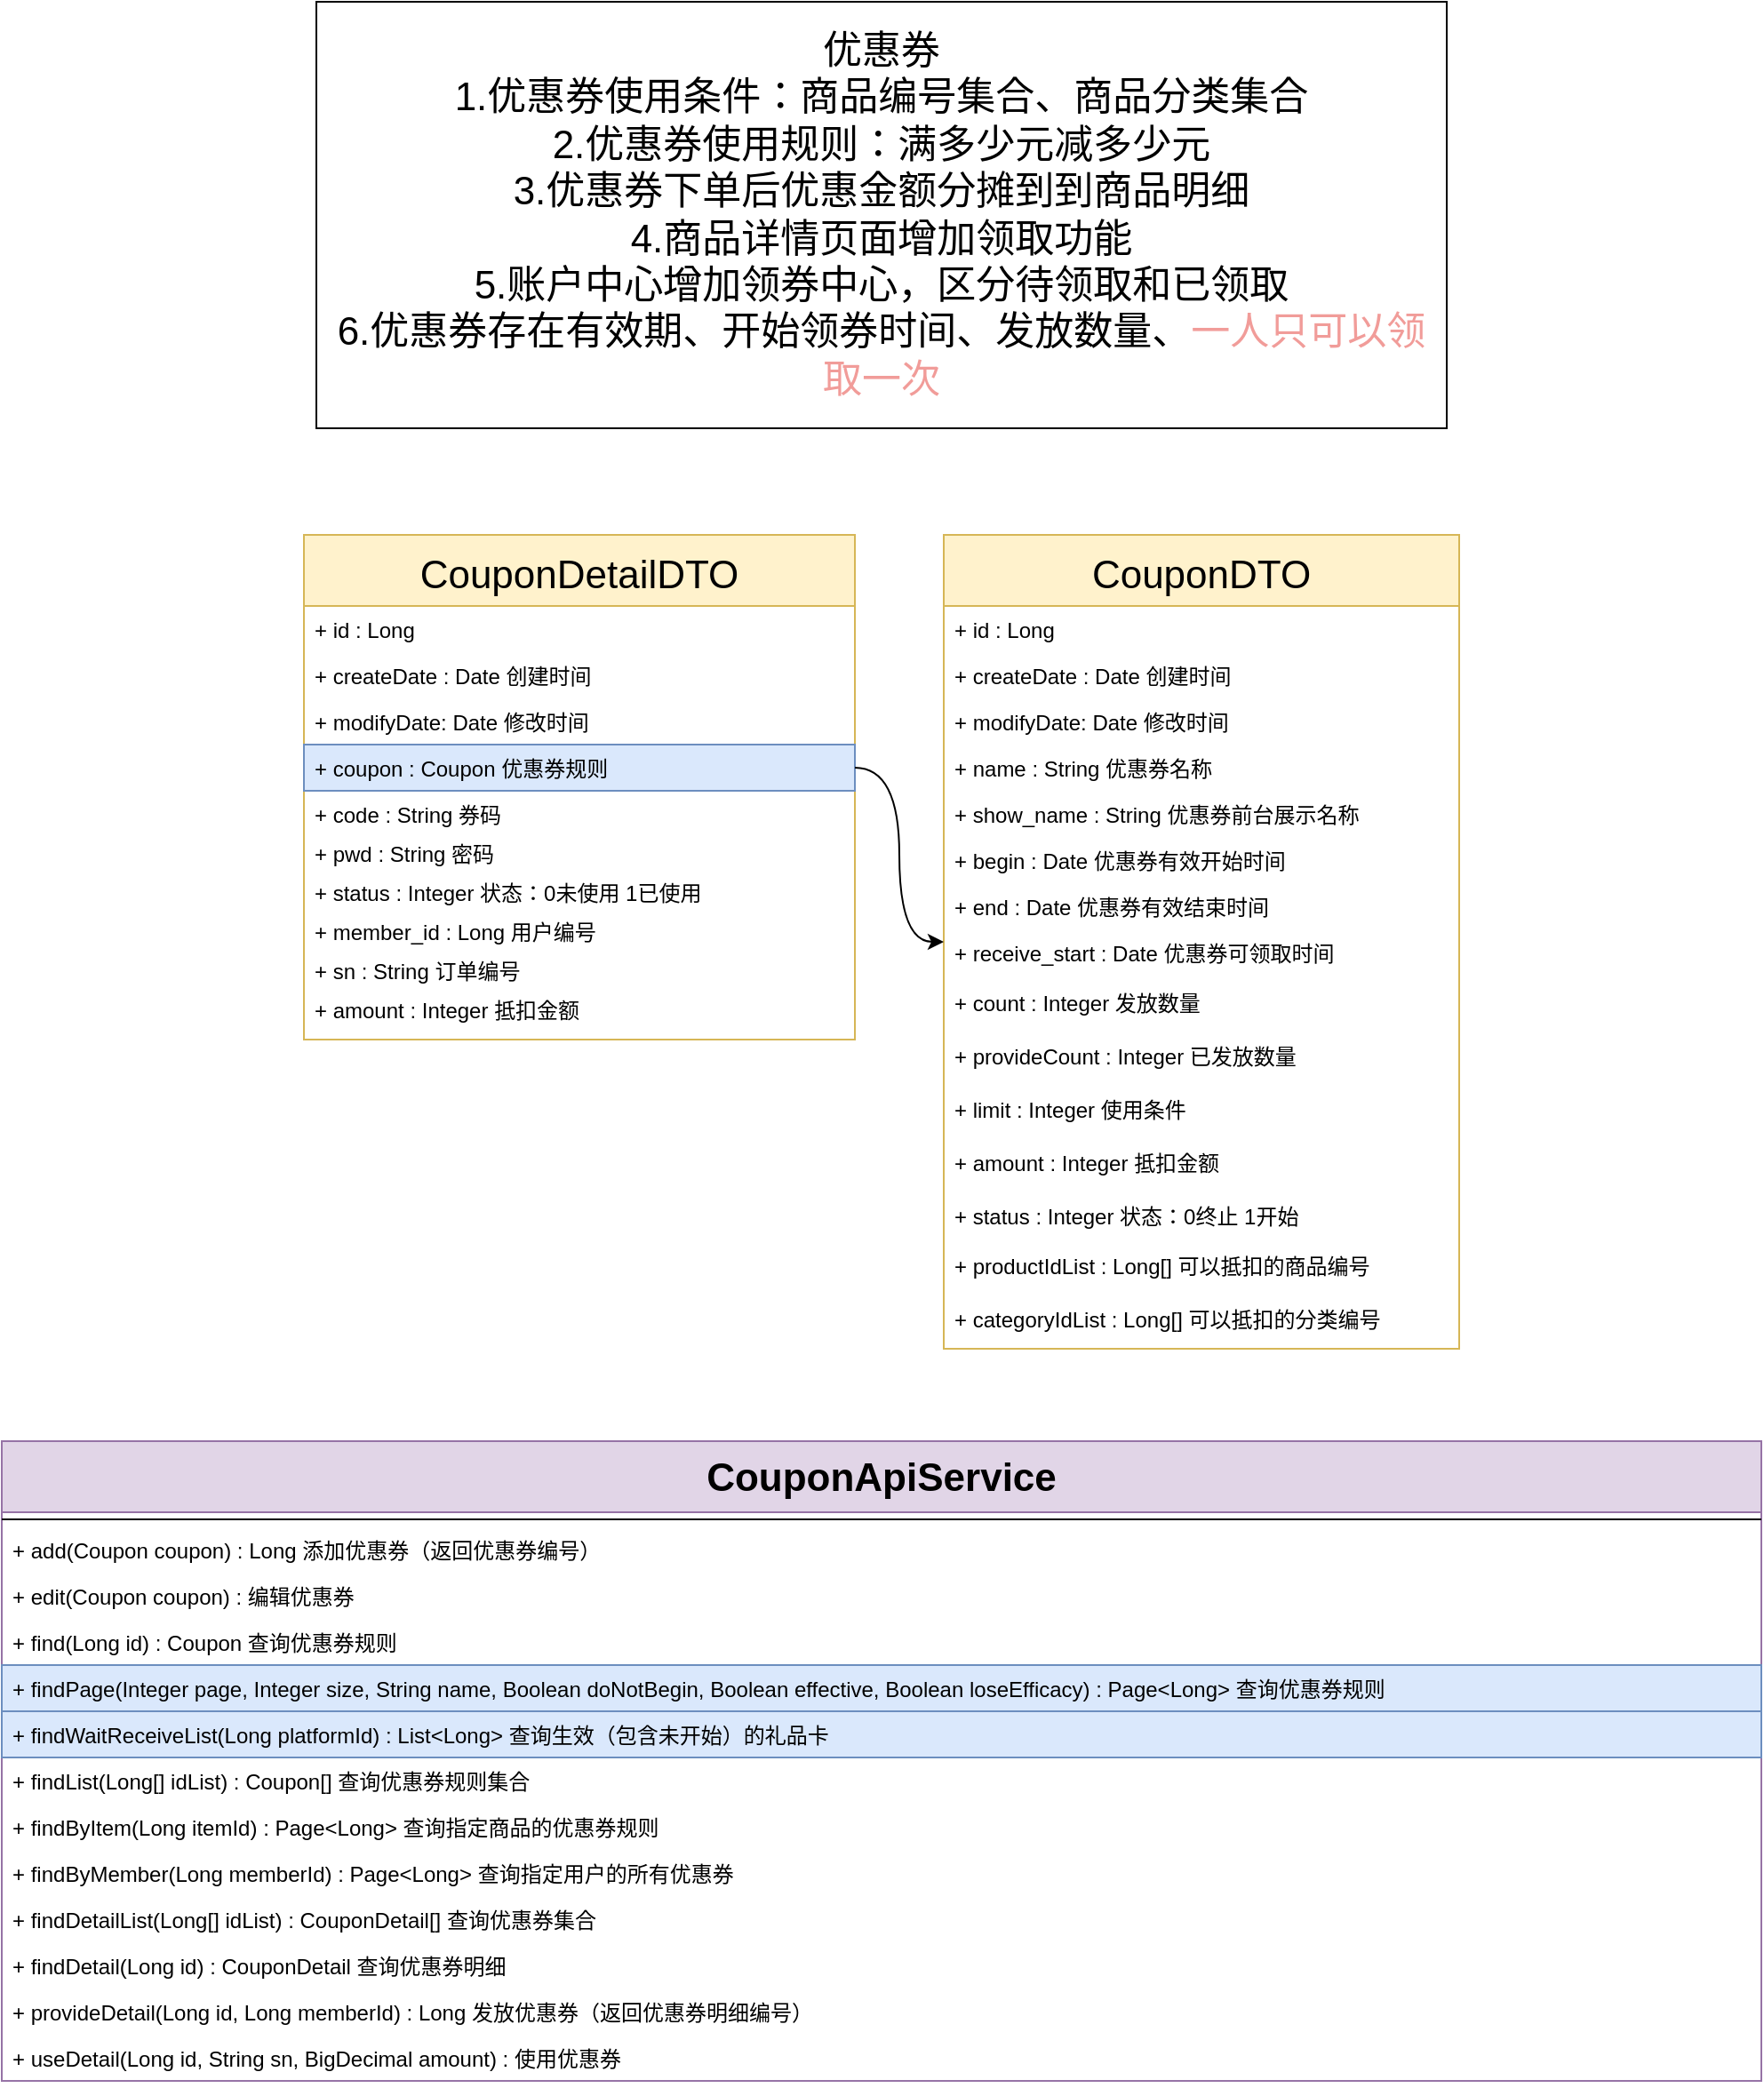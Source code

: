 <mxfile version="14.4.4" type="github">
  <diagram id="7-BjknyPTh8WhSLuoHJY" name="第 1 页">
    <mxGraphModel dx="2062" dy="1080" grid="1" gridSize="10" guides="1" tooltips="1" connect="1" arrows="1" fold="1" page="1" pageScale="1" pageWidth="827" pageHeight="1169" math="0" shadow="0">
      <root>
        <mxCell id="0" />
        <mxCell id="1" parent="0" />
        <mxCell id="1OUxAseQ3Wfj7Y-DSnkB-2" value="优惠券&lt;br style=&quot;font-size: 22px&quot;&gt;1.优惠券使用条件：商品编号集合、商品分类集合&lt;br style=&quot;font-size: 22px&quot;&gt;2.优惠券使用规则：满多少元减多少元&lt;br style=&quot;font-size: 22px&quot;&gt;3.优惠券下单后优惠金额分摊到到商品明细&lt;br style=&quot;font-size: 22px&quot;&gt;4.商品详情页面增加领取功能&lt;br style=&quot;font-size: 22px&quot;&gt;5.账户中心增加领券中心，区分待领取和已领取&lt;br&gt;6.优惠券存在有效期、开始领券时间、发放数量、&lt;font color=&quot;#f19c99&quot;&gt;一人只可以领取一次&lt;/font&gt;" style="rounded=0;whiteSpace=wrap;html=1;fontSize=22;" parent="1" vertex="1">
          <mxGeometry x="96" y="40" width="636" height="240" as="geometry" />
        </mxCell>
        <mxCell id="1OUxAseQ3Wfj7Y-DSnkB-3" value="CouponDTO" style="swimlane;fontStyle=0;childLayout=stackLayout;horizontal=1;startSize=40;fillColor=#fff2cc;horizontalStack=0;resizeParent=1;resizeParentMax=0;resizeLast=0;collapsible=1;marginBottom=0;fontSize=22;strokeColor=#d6b656;" parent="1" vertex="1">
          <mxGeometry x="449" y="340" width="290" height="458" as="geometry">
            <mxRectangle x="220" y="370" width="160" height="30" as="alternateBounds" />
          </mxGeometry>
        </mxCell>
        <mxCell id="1OUxAseQ3Wfj7Y-DSnkB-4" value="+ id : Long" style="text;strokeColor=none;fillColor=none;align=left;verticalAlign=top;spacingLeft=4;spacingRight=4;overflow=hidden;rotatable=0;points=[[0,0.5],[1,0.5]];portConstraint=eastwest;" parent="1OUxAseQ3Wfj7Y-DSnkB-3" vertex="1">
          <mxGeometry y="40" width="290" height="26" as="geometry" />
        </mxCell>
        <mxCell id="1OUxAseQ3Wfj7Y-DSnkB-28" value="+ createDate : Date 创建时间" style="text;strokeColor=none;fillColor=none;align=left;verticalAlign=top;spacingLeft=4;spacingRight=4;overflow=hidden;rotatable=0;points=[[0,0.5],[1,0.5]];portConstraint=eastwest;" parent="1OUxAseQ3Wfj7Y-DSnkB-3" vertex="1">
          <mxGeometry y="66" width="290" height="26" as="geometry" />
        </mxCell>
        <mxCell id="1OUxAseQ3Wfj7Y-DSnkB-29" value="+ modifyDate: Date 修改时间" style="text;strokeColor=none;fillColor=none;align=left;verticalAlign=top;spacingLeft=4;spacingRight=4;overflow=hidden;rotatable=0;points=[[0,0.5],[1,0.5]];portConstraint=eastwest;" parent="1OUxAseQ3Wfj7Y-DSnkB-3" vertex="1">
          <mxGeometry y="92" width="290" height="26" as="geometry" />
        </mxCell>
        <mxCell id="1OUxAseQ3Wfj7Y-DSnkB-5" value="+ name : String 优惠券名称" style="text;strokeColor=none;fillColor=none;align=left;verticalAlign=top;spacingLeft=4;spacingRight=4;overflow=hidden;rotatable=0;points=[[0,0.5],[1,0.5]];portConstraint=eastwest;" parent="1OUxAseQ3Wfj7Y-DSnkB-3" vertex="1">
          <mxGeometry y="118" width="290" height="26" as="geometry" />
        </mxCell>
        <mxCell id="1OUxAseQ3Wfj7Y-DSnkB-24" value="+ show_name : String 优惠券前台展示名称" style="text;strokeColor=none;fillColor=none;align=left;verticalAlign=top;spacingLeft=4;spacingRight=4;overflow=hidden;rotatable=0;points=[[0,0.5],[1,0.5]];portConstraint=eastwest;" parent="1OUxAseQ3Wfj7Y-DSnkB-3" vertex="1">
          <mxGeometry y="144" width="290" height="26" as="geometry" />
        </mxCell>
        <mxCell id="1OUxAseQ3Wfj7Y-DSnkB-6" value="+ begin : Date 优惠券有效开始时间" style="text;strokeColor=none;fillColor=none;align=left;verticalAlign=top;spacingLeft=4;spacingRight=4;overflow=hidden;rotatable=0;points=[[0,0.5],[1,0.5]];portConstraint=eastwest;" parent="1OUxAseQ3Wfj7Y-DSnkB-3" vertex="1">
          <mxGeometry y="170" width="290" height="26" as="geometry" />
        </mxCell>
        <mxCell id="1OUxAseQ3Wfj7Y-DSnkB-7" value="+ end : Date 优惠券有效结束时间" style="text;strokeColor=none;fillColor=none;align=left;verticalAlign=top;spacingLeft=4;spacingRight=4;overflow=hidden;rotatable=0;points=[[0,0.5],[1,0.5]];portConstraint=eastwest;" parent="1OUxAseQ3Wfj7Y-DSnkB-3" vertex="1">
          <mxGeometry y="196" width="290" height="26" as="geometry" />
        </mxCell>
        <mxCell id="1OUxAseQ3Wfj7Y-DSnkB-22" value="+ receive_start : Date 优惠券可领取时间" style="text;strokeColor=none;fillColor=none;align=left;verticalAlign=top;spacingLeft=4;spacingRight=4;overflow=hidden;rotatable=0;points=[[0,0.5],[1,0.5]];portConstraint=eastwest;" parent="1OUxAseQ3Wfj7Y-DSnkB-3" vertex="1">
          <mxGeometry y="222" width="290" height="28" as="geometry" />
        </mxCell>
        <mxCell id="1OUxAseQ3Wfj7Y-DSnkB-23" value="+ count : Integer 发放数量" style="text;strokeColor=none;fillColor=none;align=left;verticalAlign=top;spacingLeft=4;spacingRight=4;overflow=hidden;rotatable=0;points=[[0,0.5],[1,0.5]];portConstraint=eastwest;" parent="1OUxAseQ3Wfj7Y-DSnkB-3" vertex="1">
          <mxGeometry y="250" width="290" height="30" as="geometry" />
        </mxCell>
        <mxCell id="1OUxAseQ3Wfj7Y-DSnkB-26" value="+ provideCount : Integer 已发放数量" style="text;strokeColor=none;fillColor=none;align=left;verticalAlign=top;spacingLeft=4;spacingRight=4;overflow=hidden;rotatable=0;points=[[0,0.5],[1,0.5]];portConstraint=eastwest;" parent="1OUxAseQ3Wfj7Y-DSnkB-3" vertex="1">
          <mxGeometry y="280" width="290" height="30" as="geometry" />
        </mxCell>
        <mxCell id="1OUxAseQ3Wfj7Y-DSnkB-25" value="+ limit : Integer 使用条件" style="text;strokeColor=none;fillColor=none;align=left;verticalAlign=top;spacingLeft=4;spacingRight=4;overflow=hidden;rotatable=0;points=[[0,0.5],[1,0.5]];portConstraint=eastwest;" parent="1OUxAseQ3Wfj7Y-DSnkB-3" vertex="1">
          <mxGeometry y="310" width="290" height="30" as="geometry" />
        </mxCell>
        <mxCell id="1OUxAseQ3Wfj7Y-DSnkB-27" value="+ amount : Integer 抵扣金额" style="text;strokeColor=none;fillColor=none;align=left;verticalAlign=top;spacingLeft=4;spacingRight=4;overflow=hidden;rotatable=0;points=[[0,0.5],[1,0.5]];portConstraint=eastwest;" parent="1OUxAseQ3Wfj7Y-DSnkB-3" vertex="1">
          <mxGeometry y="340" width="290" height="30" as="geometry" />
        </mxCell>
        <mxCell id="pT2SQu07NGPVPGDnN4aq-7" value="+ status : Integer 状态：0终止 1开始" style="text;strokeColor=none;fillColor=none;align=left;verticalAlign=top;spacingLeft=4;spacingRight=4;overflow=hidden;rotatable=0;points=[[0,0.5],[1,0.5]];portConstraint=eastwest;" vertex="1" parent="1OUxAseQ3Wfj7Y-DSnkB-3">
          <mxGeometry y="370" width="290" height="28" as="geometry" />
        </mxCell>
        <mxCell id="1OUxAseQ3Wfj7Y-DSnkB-36" value="+ productIdList : Long[] 可以抵扣的商品编号" style="text;strokeColor=none;fillColor=none;align=left;verticalAlign=top;spacingLeft=4;spacingRight=4;overflow=hidden;rotatable=0;points=[[0,0.5],[1,0.5]];portConstraint=eastwest;" parent="1OUxAseQ3Wfj7Y-DSnkB-3" vertex="1">
          <mxGeometry y="398" width="290" height="30" as="geometry" />
        </mxCell>
        <mxCell id="1OUxAseQ3Wfj7Y-DSnkB-37" value="+ categoryIdList : Long[] 可以抵扣的分类编号" style="text;strokeColor=none;fillColor=none;align=left;verticalAlign=top;spacingLeft=4;spacingRight=4;overflow=hidden;rotatable=0;points=[[0,0.5],[1,0.5]];portConstraint=eastwest;" parent="1OUxAseQ3Wfj7Y-DSnkB-3" vertex="1">
          <mxGeometry y="428" width="290" height="30" as="geometry" />
        </mxCell>
        <mxCell id="1OUxAseQ3Wfj7Y-DSnkB-18" value="CouponDetailDTO" style="swimlane;fontStyle=0;childLayout=stackLayout;horizontal=1;startSize=40;fillColor=#fff2cc;horizontalStack=0;resizeParent=1;resizeParentMax=0;resizeLast=0;collapsible=1;marginBottom=0;fontSize=22;strokeColor=#d6b656;" parent="1" vertex="1">
          <mxGeometry x="89" y="340" width="310" height="284" as="geometry" />
        </mxCell>
        <mxCell id="1OUxAseQ3Wfj7Y-DSnkB-19" value="+ id : Long" style="text;strokeColor=none;fillColor=none;align=left;verticalAlign=top;spacingLeft=4;spacingRight=4;overflow=hidden;rotatable=0;points=[[0,0.5],[1,0.5]];portConstraint=eastwest;" parent="1OUxAseQ3Wfj7Y-DSnkB-18" vertex="1">
          <mxGeometry y="40" width="310" height="26" as="geometry" />
        </mxCell>
        <mxCell id="1OUxAseQ3Wfj7Y-DSnkB-38" value="+ createDate : Date 创建时间" style="text;strokeColor=none;fillColor=none;align=left;verticalAlign=top;spacingLeft=4;spacingRight=4;overflow=hidden;rotatable=0;points=[[0,0.5],[1,0.5]];portConstraint=eastwest;" parent="1OUxAseQ3Wfj7Y-DSnkB-18" vertex="1">
          <mxGeometry y="66" width="310" height="26" as="geometry" />
        </mxCell>
        <mxCell id="1OUxAseQ3Wfj7Y-DSnkB-39" value="+ modifyDate: Date 修改时间" style="text;strokeColor=none;fillColor=none;align=left;verticalAlign=top;spacingLeft=4;spacingRight=4;overflow=hidden;rotatable=0;points=[[0,0.5],[1,0.5]];portConstraint=eastwest;" parent="1OUxAseQ3Wfj7Y-DSnkB-18" vertex="1">
          <mxGeometry y="92" width="310" height="26" as="geometry" />
        </mxCell>
        <mxCell id="1OUxAseQ3Wfj7Y-DSnkB-20" value="+ coupon : Coupon 优惠券规则" style="text;strokeColor=#6c8ebf;fillColor=#dae8fc;align=left;verticalAlign=top;spacingLeft=4;spacingRight=4;overflow=hidden;rotatable=0;points=[[0,0.5],[1,0.5]];portConstraint=eastwest;" parent="1OUxAseQ3Wfj7Y-DSnkB-18" vertex="1">
          <mxGeometry y="118" width="310" height="26" as="geometry" />
        </mxCell>
        <mxCell id="1OUxAseQ3Wfj7Y-DSnkB-21" value="+ code : String 券码" style="text;strokeColor=none;fillColor=none;align=left;verticalAlign=top;spacingLeft=4;spacingRight=4;overflow=hidden;rotatable=0;points=[[0,0.5],[1,0.5]];portConstraint=eastwest;" parent="1OUxAseQ3Wfj7Y-DSnkB-18" vertex="1">
          <mxGeometry y="144" width="310" height="22" as="geometry" />
        </mxCell>
        <mxCell id="1OUxAseQ3Wfj7Y-DSnkB-41" value="+ pwd : String 密码" style="text;strokeColor=none;fillColor=none;align=left;verticalAlign=top;spacingLeft=4;spacingRight=4;overflow=hidden;rotatable=0;points=[[0,0.5],[1,0.5]];portConstraint=eastwest;" parent="1OUxAseQ3Wfj7Y-DSnkB-18" vertex="1">
          <mxGeometry y="166" width="310" height="22" as="geometry" />
        </mxCell>
        <mxCell id="1OUxAseQ3Wfj7Y-DSnkB-42" value="+ status : Integer 状态：0未使用 1已使用" style="text;strokeColor=none;fillColor=none;align=left;verticalAlign=top;spacingLeft=4;spacingRight=4;overflow=hidden;rotatable=0;points=[[0,0.5],[1,0.5]];portConstraint=eastwest;" parent="1OUxAseQ3Wfj7Y-DSnkB-18" vertex="1">
          <mxGeometry y="188" width="310" height="22" as="geometry" />
        </mxCell>
        <mxCell id="1OUxAseQ3Wfj7Y-DSnkB-44" value="+ member_id : Long 用户编号" style="text;strokeColor=none;fillColor=none;align=left;verticalAlign=top;spacingLeft=4;spacingRight=4;overflow=hidden;rotatable=0;points=[[0,0.5],[1,0.5]];portConstraint=eastwest;" parent="1OUxAseQ3Wfj7Y-DSnkB-18" vertex="1">
          <mxGeometry y="210" width="310" height="22" as="geometry" />
        </mxCell>
        <mxCell id="1OUxAseQ3Wfj7Y-DSnkB-43" value="+ sn : String 订单编号" style="text;strokeColor=none;fillColor=none;align=left;verticalAlign=top;spacingLeft=4;spacingRight=4;overflow=hidden;rotatable=0;points=[[0,0.5],[1,0.5]];portConstraint=eastwest;" parent="1OUxAseQ3Wfj7Y-DSnkB-18" vertex="1">
          <mxGeometry y="232" width="310" height="22" as="geometry" />
        </mxCell>
        <mxCell id="1OUxAseQ3Wfj7Y-DSnkB-45" value="+ amount : Integer 抵扣金额" style="text;strokeColor=none;fillColor=none;align=left;verticalAlign=top;spacingLeft=4;spacingRight=4;overflow=hidden;rotatable=0;points=[[0,0.5],[1,0.5]];portConstraint=eastwest;" parent="1OUxAseQ3Wfj7Y-DSnkB-18" vertex="1">
          <mxGeometry y="254" width="310" height="30" as="geometry" />
        </mxCell>
        <mxCell id="1OUxAseQ3Wfj7Y-DSnkB-46" style="edgeStyle=orthogonalEdgeStyle;curved=1;rounded=0;orthogonalLoop=1;jettySize=auto;html=1;exitX=1;exitY=0.5;exitDx=0;exitDy=0;fontSize=22;" parent="1" source="1OUxAseQ3Wfj7Y-DSnkB-20" target="1OUxAseQ3Wfj7Y-DSnkB-3" edge="1">
          <mxGeometry relative="1" as="geometry" />
        </mxCell>
        <mxCell id="1OUxAseQ3Wfj7Y-DSnkB-49" value="CouponApiService" style="swimlane;fontStyle=1;align=center;verticalAlign=top;childLayout=stackLayout;horizontal=1;startSize=40;horizontalStack=0;resizeParent=1;resizeParentMax=0;resizeLast=0;collapsible=1;marginBottom=0;fontSize=22;fillColor=#e1d5e7;strokeColor=#9673a6;" parent="1" vertex="1">
          <mxGeometry x="-81" y="850" width="990" height="360" as="geometry">
            <mxRectangle x="-81" y="830" width="230" height="40" as="alternateBounds" />
          </mxGeometry>
        </mxCell>
        <mxCell id="1OUxAseQ3Wfj7Y-DSnkB-51" value="" style="line;strokeWidth=1;fillColor=none;align=left;verticalAlign=middle;spacingTop=-1;spacingLeft=3;spacingRight=3;rotatable=0;labelPosition=right;points=[];portConstraint=eastwest;" parent="1OUxAseQ3Wfj7Y-DSnkB-49" vertex="1">
          <mxGeometry y="40" width="990" height="8" as="geometry" />
        </mxCell>
        <mxCell id="pT2SQu07NGPVPGDnN4aq-5" value="+ add(Coupon coupon) : Long 添加优惠券（返回优惠券编号）" style="text;strokeColor=none;fillColor=none;align=left;verticalAlign=top;spacingLeft=4;spacingRight=4;overflow=hidden;rotatable=0;points=[[0,0.5],[1,0.5]];portConstraint=eastwest;" vertex="1" parent="1OUxAseQ3Wfj7Y-DSnkB-49">
          <mxGeometry y="48" width="990" height="26" as="geometry" />
        </mxCell>
        <mxCell id="pT2SQu07NGPVPGDnN4aq-6" value="+ edit(Coupon coupon) : 编辑优惠券" style="text;strokeColor=none;fillColor=none;align=left;verticalAlign=top;spacingLeft=4;spacingRight=4;overflow=hidden;rotatable=0;points=[[0,0.5],[1,0.5]];portConstraint=eastwest;" vertex="1" parent="1OUxAseQ3Wfj7Y-DSnkB-49">
          <mxGeometry y="74" width="990" height="26" as="geometry" />
        </mxCell>
        <mxCell id="1OUxAseQ3Wfj7Y-DSnkB-52" value="+ find(Long id) : Coupon 查询优惠券规则" style="text;strokeColor=none;fillColor=none;align=left;verticalAlign=top;spacingLeft=4;spacingRight=4;overflow=hidden;rotatable=0;points=[[0,0.5],[1,0.5]];portConstraint=eastwest;" parent="1OUxAseQ3Wfj7Y-DSnkB-49" vertex="1">
          <mxGeometry y="100" width="990" height="26" as="geometry" />
        </mxCell>
        <mxCell id="1OUxAseQ3Wfj7Y-DSnkB-66" value="+ findPage(Integer page, Integer size, String name, Boolean doNotBegin, Boolean effective, Boolean loseEfficacy) : Page&lt;Long&gt; 查询优惠券规则" style="text;strokeColor=#6c8ebf;fillColor=#dae8fc;align=left;verticalAlign=top;spacingLeft=4;spacingRight=4;overflow=hidden;rotatable=0;points=[[0,0.5],[1,0.5]];portConstraint=eastwest;" parent="1OUxAseQ3Wfj7Y-DSnkB-49" vertex="1">
          <mxGeometry y="126" width="990" height="26" as="geometry" />
        </mxCell>
        <mxCell id="pT2SQu07NGPVPGDnN4aq-4" value="+ findWaitReceiveList(Long platformId) : List&lt;Long&gt; 查询生效（包含未开始）的礼品卡" style="text;strokeColor=#6c8ebf;fillColor=#dae8fc;align=left;verticalAlign=top;spacingLeft=4;spacingRight=4;overflow=hidden;rotatable=0;points=[[0,0.5],[1,0.5]];portConstraint=eastwest;" vertex="1" parent="1OUxAseQ3Wfj7Y-DSnkB-49">
          <mxGeometry y="152" width="990" height="26" as="geometry" />
        </mxCell>
        <mxCell id="1OUxAseQ3Wfj7Y-DSnkB-62" value="+ findList(Long[] idList) : Coupon[] 查询优惠券规则集合" style="text;strokeColor=none;fillColor=none;align=left;verticalAlign=top;spacingLeft=4;spacingRight=4;overflow=hidden;rotatable=0;points=[[0,0.5],[1,0.5]];portConstraint=eastwest;" parent="1OUxAseQ3Wfj7Y-DSnkB-49" vertex="1">
          <mxGeometry y="178" width="990" height="26" as="geometry" />
        </mxCell>
        <mxCell id="pT2SQu07NGPVPGDnN4aq-1" value="+ findByItem(Long itemId) : Page&lt;Long&gt; 查询指定商品的优惠券规则" style="text;align=left;verticalAlign=top;spacingLeft=4;spacingRight=4;overflow=hidden;rotatable=0;points=[[0,0.5],[1,0.5]];portConstraint=eastwest;" vertex="1" parent="1OUxAseQ3Wfj7Y-DSnkB-49">
          <mxGeometry y="204" width="990" height="26" as="geometry" />
        </mxCell>
        <mxCell id="pT2SQu07NGPVPGDnN4aq-2" value="+ findByMember(Long memberId) : Page&lt;Long&gt; 查询指定用户的所有优惠券" style="text;align=left;verticalAlign=top;spacingLeft=4;spacingRight=4;overflow=hidden;rotatable=0;points=[[0,0.5],[1,0.5]];portConstraint=eastwest;" vertex="1" parent="1OUxAseQ3Wfj7Y-DSnkB-49">
          <mxGeometry y="230" width="990" height="26" as="geometry" />
        </mxCell>
        <mxCell id="pT2SQu07NGPVPGDnN4aq-3" value="+ findDetailList(Long[] idList) : CouponDetail[] 查询优惠券集合" style="text;strokeColor=none;fillColor=none;align=left;verticalAlign=top;spacingLeft=4;spacingRight=4;overflow=hidden;rotatable=0;points=[[0,0.5],[1,0.5]];portConstraint=eastwest;" vertex="1" parent="1OUxAseQ3Wfj7Y-DSnkB-49">
          <mxGeometry y="256" width="990" height="26" as="geometry" />
        </mxCell>
        <mxCell id="1OUxAseQ3Wfj7Y-DSnkB-63" value="+ findDetail(Long id) : CouponDetail 查询优惠券明细" style="text;strokeColor=none;fillColor=none;align=left;verticalAlign=top;spacingLeft=4;spacingRight=4;overflow=hidden;rotatable=0;points=[[0,0.5],[1,0.5]];portConstraint=eastwest;" parent="1OUxAseQ3Wfj7Y-DSnkB-49" vertex="1">
          <mxGeometry y="282" width="990" height="26" as="geometry" />
        </mxCell>
        <mxCell id="1OUxAseQ3Wfj7Y-DSnkB-64" value="+ provideDetail(Long id, Long memberId) : Long 发放优惠券（返回优惠券明细编号）" style="text;strokeColor=none;fillColor=none;align=left;verticalAlign=top;spacingLeft=4;spacingRight=4;overflow=hidden;rotatable=0;points=[[0,0.5],[1,0.5]];portConstraint=eastwest;" parent="1OUxAseQ3Wfj7Y-DSnkB-49" vertex="1">
          <mxGeometry y="308" width="990" height="26" as="geometry" />
        </mxCell>
        <mxCell id="1OUxAseQ3Wfj7Y-DSnkB-65" value="+ useDetail(Long id, String sn, BigDecimal amount) : 使用优惠券" style="text;strokeColor=none;fillColor=none;align=left;verticalAlign=top;spacingLeft=4;spacingRight=4;overflow=hidden;rotatable=0;points=[[0,0.5],[1,0.5]];portConstraint=eastwest;" parent="1OUxAseQ3Wfj7Y-DSnkB-49" vertex="1">
          <mxGeometry y="334" width="990" height="26" as="geometry" />
        </mxCell>
      </root>
    </mxGraphModel>
  </diagram>
</mxfile>
